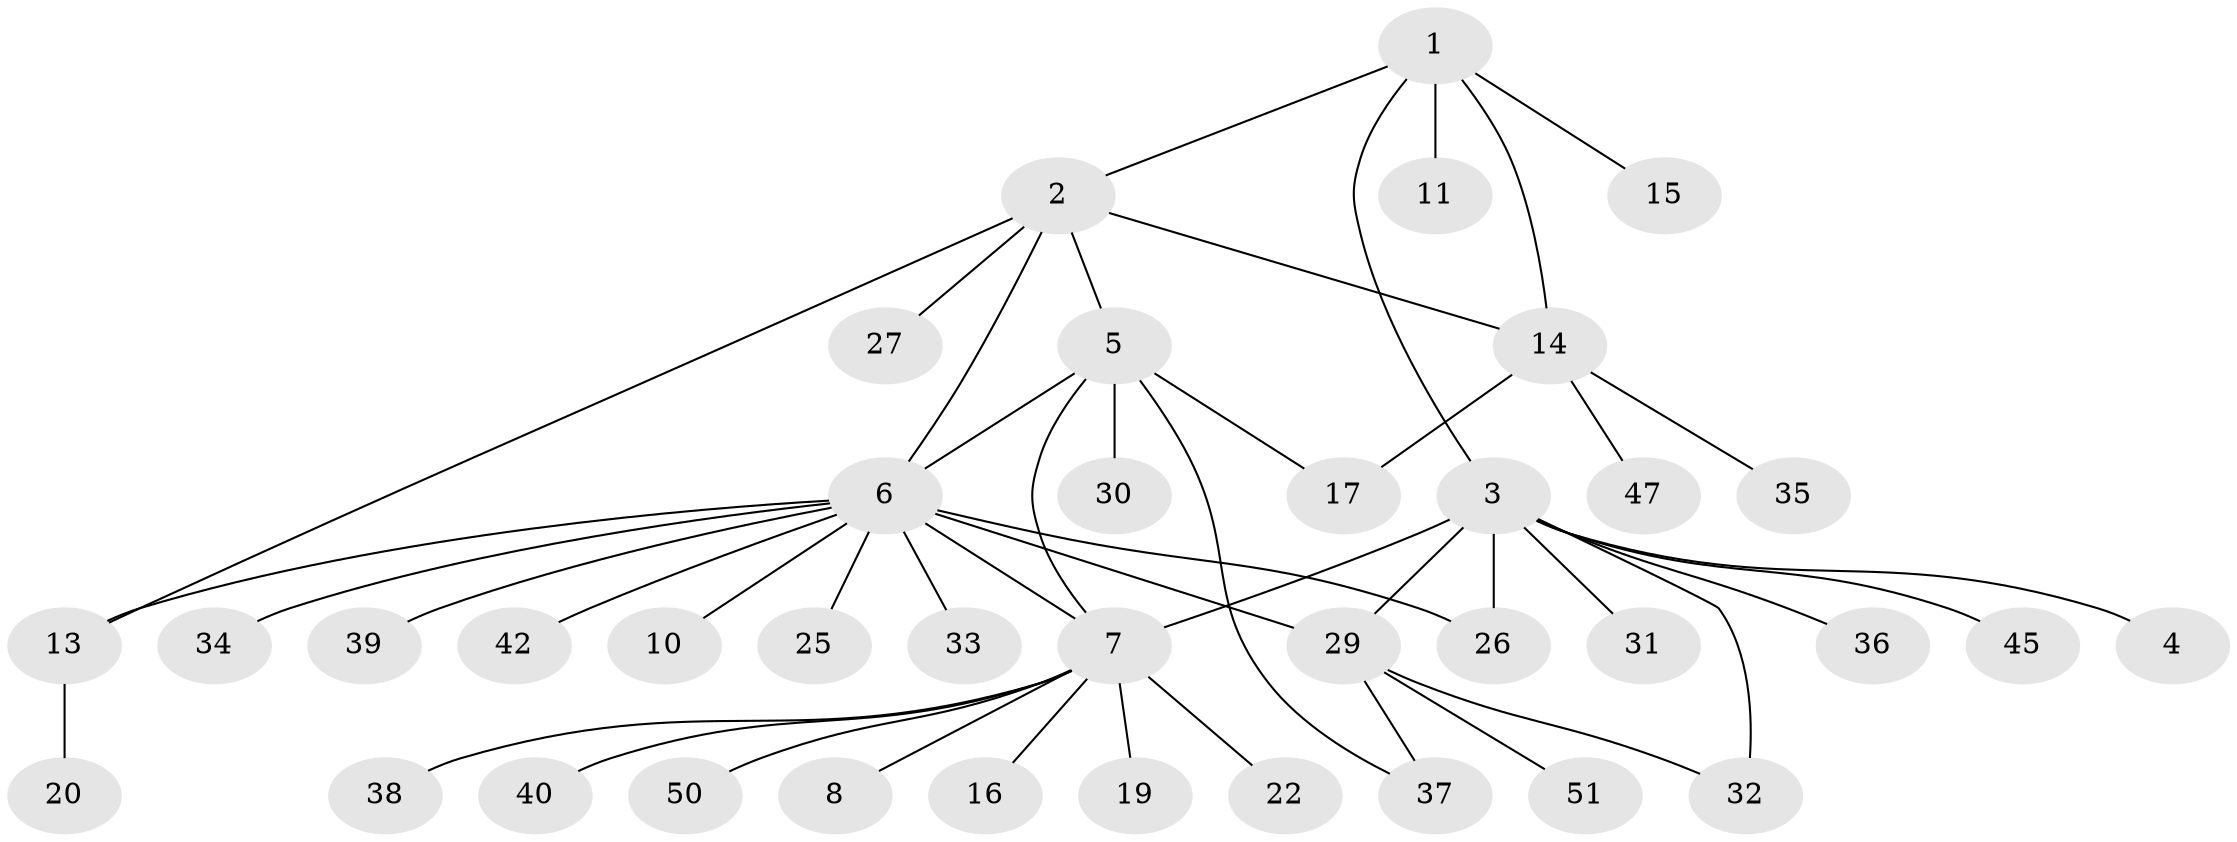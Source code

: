 // Generated by graph-tools (version 1.1) at 2025/51/02/27/25 19:51:56]
// undirected, 38 vertices, 47 edges
graph export_dot {
graph [start="1"]
  node [color=gray90,style=filled];
  1 [super="+46"];
  2 [super="+23"];
  3 [super="+21"];
  4;
  5 [super="+41"];
  6 [super="+9"];
  7 [super="+12"];
  8;
  10 [super="+18"];
  11;
  13 [super="+48"];
  14 [super="+24"];
  15;
  16 [super="+49"];
  17 [super="+28"];
  19 [super="+44"];
  20;
  22;
  25;
  26;
  27;
  29 [super="+43"];
  30;
  31;
  32;
  33;
  34;
  35;
  36;
  37;
  38;
  39;
  40;
  42;
  45;
  47;
  50;
  51;
  1 -- 2;
  1 -- 3;
  1 -- 11;
  1 -- 14;
  1 -- 15;
  2 -- 5;
  2 -- 6;
  2 -- 13;
  2 -- 14;
  2 -- 27;
  3 -- 4;
  3 -- 7;
  3 -- 26;
  3 -- 32;
  3 -- 36;
  3 -- 45;
  3 -- 31;
  3 -- 29;
  5 -- 30;
  5 -- 37;
  5 -- 17;
  5 -- 6;
  5 -- 7;
  6 -- 7 [weight=2];
  6 -- 10;
  6 -- 13;
  6 -- 26;
  6 -- 29;
  6 -- 33;
  6 -- 34;
  6 -- 42;
  6 -- 25;
  6 -- 39;
  7 -- 8;
  7 -- 19;
  7 -- 38;
  7 -- 40;
  7 -- 16;
  7 -- 50;
  7 -- 22;
  13 -- 20;
  14 -- 17;
  14 -- 35;
  14 -- 47;
  29 -- 32;
  29 -- 37;
  29 -- 51;
}
